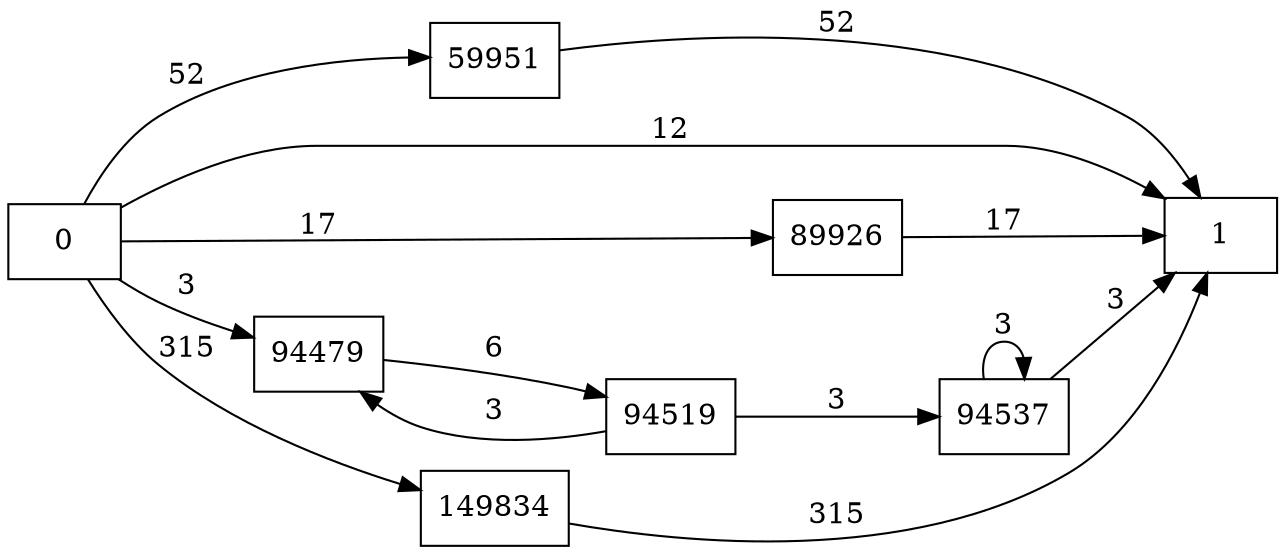 digraph {
	graph [rankdir=LR]
	node [shape=rectangle]
	59951 -> 1 [label=52]
	89926 -> 1 [label=17]
	94479 -> 94519 [label=6]
	94519 -> 94479 [label=3]
	94519 -> 94537 [label=3]
	94537 -> 94537 [label=3]
	94537 -> 1 [label=3]
	149834 -> 1 [label=315]
	0 -> 1 [label=12]
	0 -> 59951 [label=52]
	0 -> 89926 [label=17]
	0 -> 94479 [label=3]
	0 -> 149834 [label=315]
}
